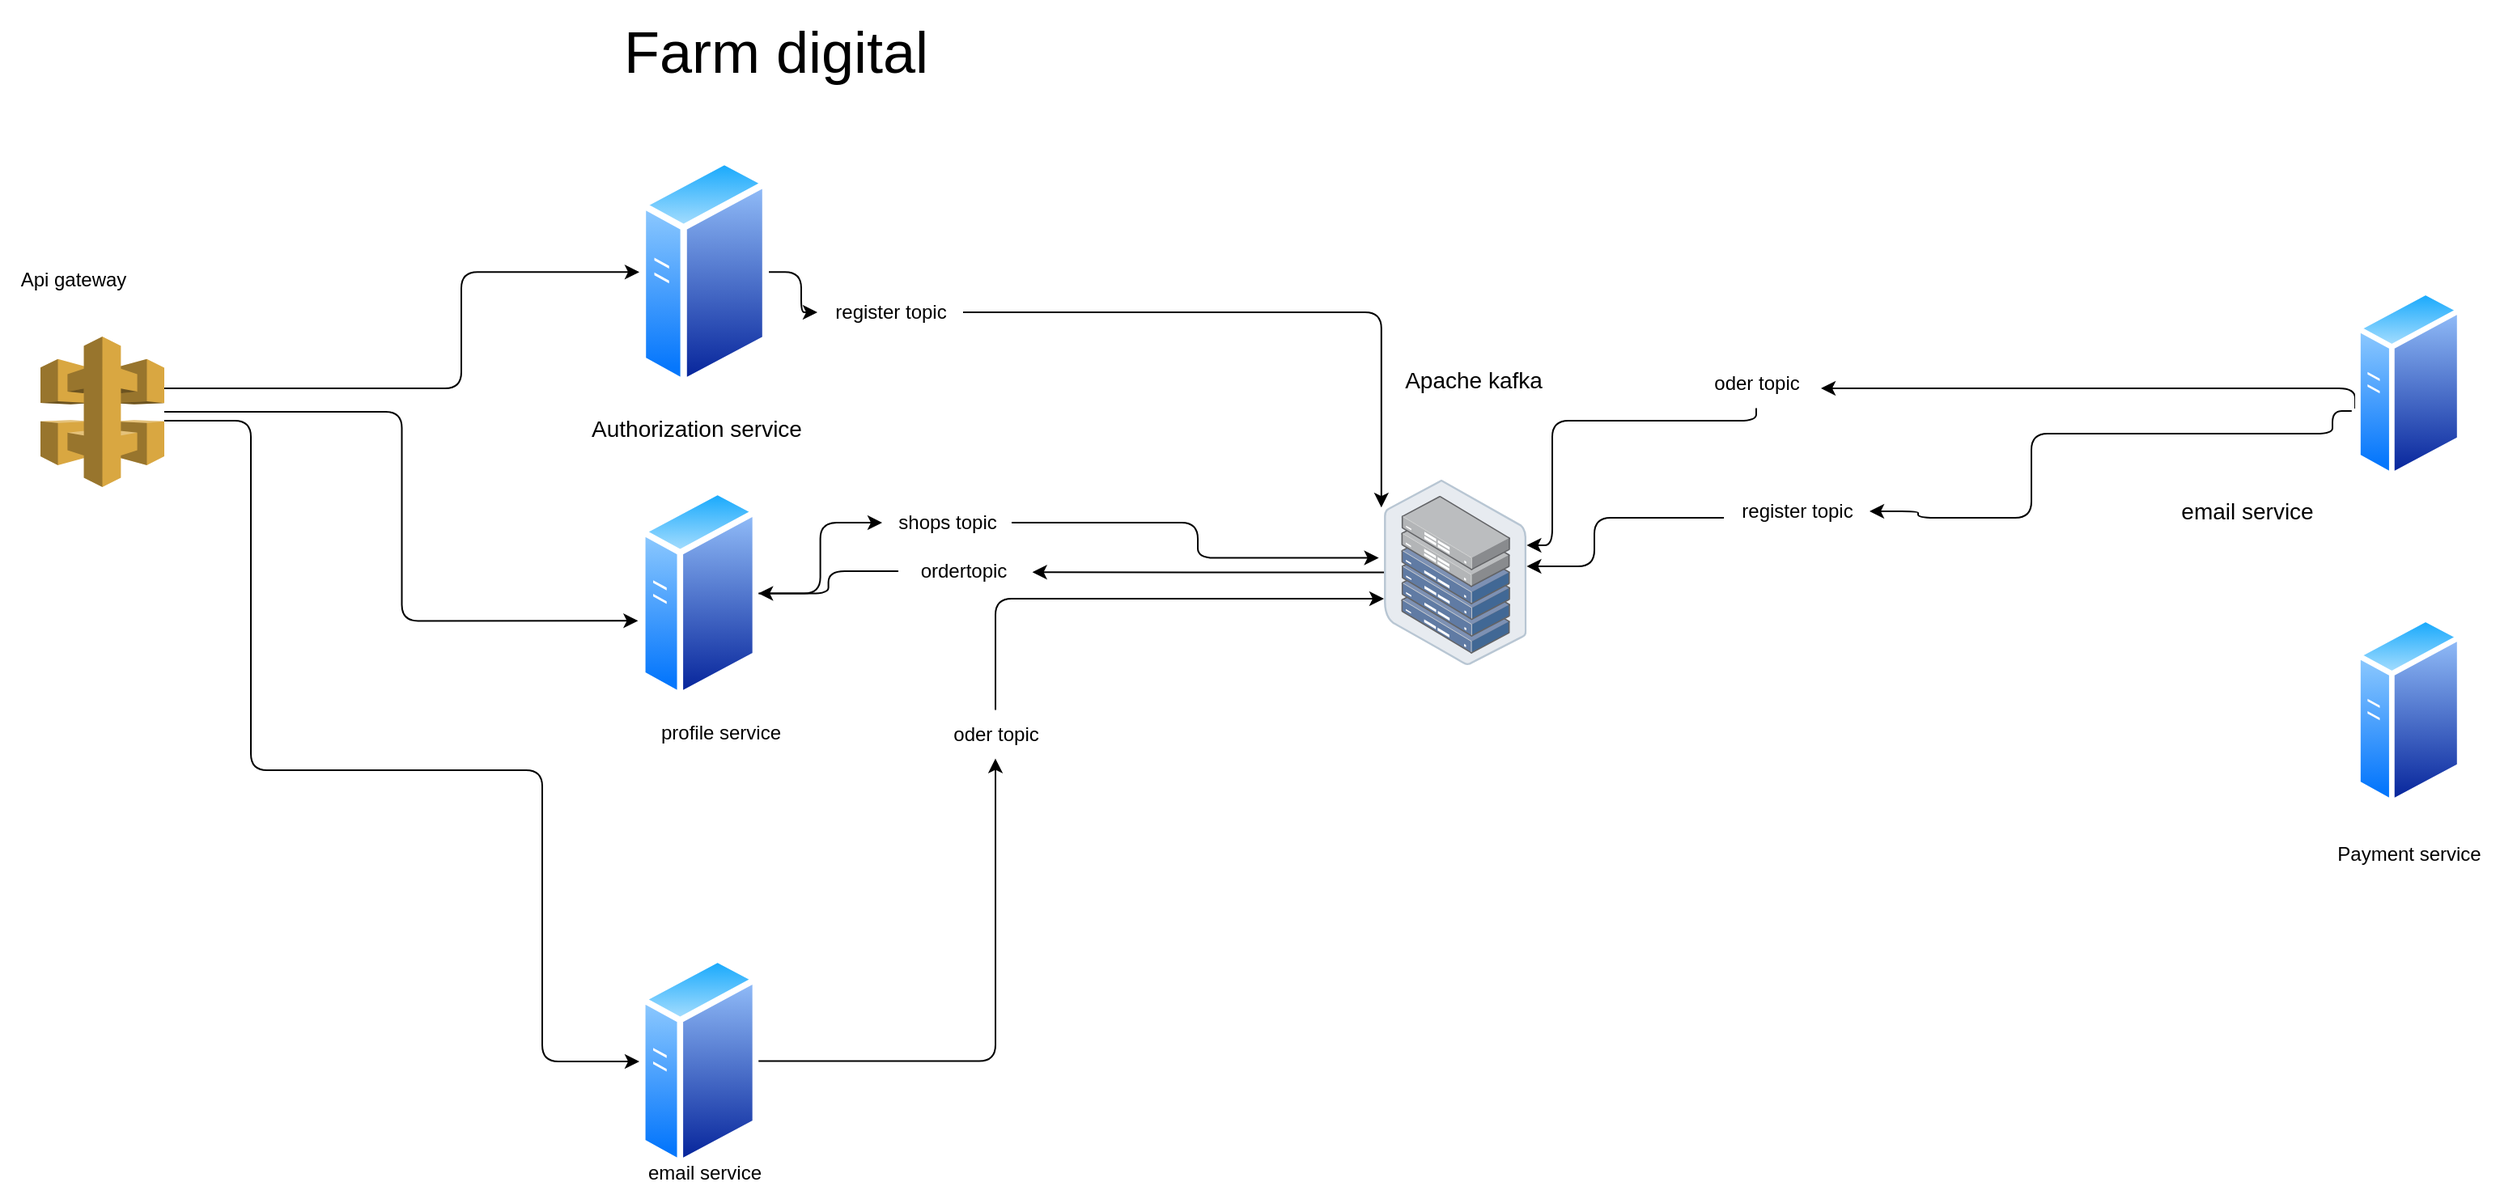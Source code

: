 <mxfile version="22.1.1" type="github">
  <diagram id="C5RBs43oDa-KdzZeNtuy" name="Basic Sysytem design">
    <mxGraphModel dx="1290" dy="1770" grid="1" gridSize="10" guides="1" tooltips="1" connect="1" arrows="1" fold="1" page="1" pageScale="1" pageWidth="827" pageHeight="1169" background="#00000" math="0" shadow="0">
      <root>
        <mxCell id="WIyWlLk6GJQsqaUBKTNV-0" />
        <mxCell id="WIyWlLk6GJQsqaUBKTNV-1" parent="WIyWlLk6GJQsqaUBKTNV-0" />
        <mxCell id="t5rr6aU1e4dXlaeN4tm4-1" value="&lt;font style=&quot;font-size: 36px;&quot;&gt;Farm digital&lt;/font&gt;" style="text;strokeColor=none;align=center;fillColor=none;html=1;verticalAlign=middle;whiteSpace=wrap;rounded=1;" parent="WIyWlLk6GJQsqaUBKTNV-1" vertex="1">
          <mxGeometry x="360" y="-10" width="369" height="63.2" as="geometry" />
        </mxCell>
        <mxCell id="7t_R3RJd9YNLqy_qNhjG-2" value="" style="edgeStyle=orthogonalEdgeStyle;rounded=1;orthogonalLoop=1;jettySize=auto;html=1;" parent="WIyWlLk6GJQsqaUBKTNV-1" source="7t_R3RJd9YNLqy_qNhjG-0" target="7t_R3RJd9YNLqy_qNhjG-9" edge="1">
          <mxGeometry relative="1" as="geometry">
            <mxPoint x="340" y="213.5" as="targetPoint" />
            <Array as="points">
              <mxPoint x="350" y="230" />
            </Array>
          </mxGeometry>
        </mxCell>
        <mxCell id="7t_R3RJd9YNLqy_qNhjG-33" value="" style="edgeStyle=orthogonalEdgeStyle;rounded=1;orthogonalLoop=1;jettySize=auto;html=1;" parent="WIyWlLk6GJQsqaUBKTNV-1" source="7t_R3RJd9YNLqy_qNhjG-0" target="7t_R3RJd9YNLqy_qNhjG-30" edge="1">
          <mxGeometry relative="1" as="geometry">
            <mxPoint x="400" y="490" as="targetPoint" />
            <Array as="points">
              <mxPoint x="220" y="250" />
              <mxPoint x="220" y="466" />
              <mxPoint x="400" y="466" />
              <mxPoint x="400" y="646" />
            </Array>
          </mxGeometry>
        </mxCell>
        <mxCell id="7t_R3RJd9YNLqy_qNhjG-50" value="" style="edgeStyle=orthogonalEdgeStyle;rounded=1;orthogonalLoop=1;jettySize=auto;html=1;entryX=-0.011;entryY=0.629;entryDx=0;entryDy=0;entryPerimeter=0;" parent="WIyWlLk6GJQsqaUBKTNV-1" source="7t_R3RJd9YNLqy_qNhjG-0" target="7t_R3RJd9YNLqy_qNhjG-16" edge="1">
          <mxGeometry relative="1" as="geometry">
            <mxPoint x="246.5" y="244.5" as="targetPoint" />
          </mxGeometry>
        </mxCell>
        <mxCell id="7t_R3RJd9YNLqy_qNhjG-0" value="" style="outlineConnect=0;dashed=0;verticalLabelPosition=bottom;verticalAlign=top;align=center;html=1;shape=mxgraph.aws3.api_gateway;fillColor=#D9A741;gradientColor=none;rounded=1;" parent="WIyWlLk6GJQsqaUBKTNV-1" vertex="1">
          <mxGeometry x="90" y="198" width="76.5" height="93" as="geometry" />
        </mxCell>
        <mxCell id="7t_R3RJd9YNLqy_qNhjG-67" value="" style="edgeStyle=orthogonalEdgeStyle;rounded=1;orthogonalLoop=1;jettySize=auto;html=1;entryX=1.035;entryY=0.52;entryDx=0;entryDy=0;entryPerimeter=0;" parent="WIyWlLk6GJQsqaUBKTNV-1" source="7t_R3RJd9YNLqy_qNhjG-7" target="7t_R3RJd9YNLqy_qNhjG-68" edge="1">
          <mxGeometry relative="1" as="geometry">
            <mxPoint x="740" y="340" as="targetPoint" />
          </mxGeometry>
        </mxCell>
        <mxCell id="7t_R3RJd9YNLqy_qNhjG-7" value="" style="image;points=[];aspect=fixed;html=1;align=center;shadow=0;dashed=0;image=img/lib/allied_telesis/storage/Datacenter_Server_Half_Rack_ToR.svg;rounded=1;" parent="WIyWlLk6GJQsqaUBKTNV-1" vertex="1">
          <mxGeometry x="920" y="286.4" width="88.2" height="114.6" as="geometry" />
        </mxCell>
        <mxCell id="7t_R3RJd9YNLqy_qNhjG-8" value="&lt;font style=&quot;font-size: 14px;&quot;&gt;Apache kafka&lt;/font&gt;" style="text;html=1;align=center;verticalAlign=middle;resizable=0;points=[];autosize=1;strokeColor=none;fillColor=none;rounded=1;" parent="WIyWlLk6GJQsqaUBKTNV-1" vertex="1">
          <mxGeometry x="920" y="210" width="110" height="30" as="geometry" />
        </mxCell>
        <mxCell id="7t_R3RJd9YNLqy_qNhjG-37" value="" style="edgeStyle=orthogonalEdgeStyle;rounded=1;orthogonalLoop=1;jettySize=auto;html=1;" parent="WIyWlLk6GJQsqaUBKTNV-1" source="7t_R3RJd9YNLqy_qNhjG-9" target="7t_R3RJd9YNLqy_qNhjG-22" edge="1">
          <mxGeometry relative="1" as="geometry" />
        </mxCell>
        <mxCell id="7t_R3RJd9YNLqy_qNhjG-9" value="" style="image;aspect=fixed;perimeter=ellipsePerimeter;html=1;align=center;shadow=0;dashed=0;spacingTop=3;image=img/lib/active_directory/generic_server.svg;rounded=1;" parent="WIyWlLk6GJQsqaUBKTNV-1" vertex="1">
          <mxGeometry x="460" y="86.65" width="80" height="142.85" as="geometry" />
        </mxCell>
        <mxCell id="7t_R3RJd9YNLqy_qNhjG-10" value="&lt;font style=&quot;font-size: 14px;&quot;&gt;Authorization &lt;font style=&quot;&quot;&gt;service&lt;/font&gt;&lt;/font&gt;" style="text;html=1;align=center;verticalAlign=middle;resizable=0;points=[];autosize=1;strokeColor=none;fillColor=none;rounded=1;" parent="WIyWlLk6GJQsqaUBKTNV-1" vertex="1">
          <mxGeometry x="420" y="240" width="150" height="30" as="geometry" />
        </mxCell>
        <mxCell id="7t_R3RJd9YNLqy_qNhjG-45" value="" style="edgeStyle=orthogonalEdgeStyle;rounded=1;orthogonalLoop=1;jettySize=auto;html=1;" parent="WIyWlLk6GJQsqaUBKTNV-1" target="7t_R3RJd9YNLqy_qNhjG-47" edge="1">
          <mxGeometry relative="1" as="geometry">
            <mxPoint x="1520.037" y="242.5" as="sourcePoint" />
            <mxPoint x="1112.4" y="256.01" as="targetPoint" />
            <Array as="points">
              <mxPoint x="1520" y="230" />
              <mxPoint x="1132" y="230" />
              <mxPoint x="1132" y="230" />
              <mxPoint x="1112" y="230" />
              <mxPoint x="1112" y="227" />
            </Array>
          </mxGeometry>
        </mxCell>
        <mxCell id="7t_R3RJd9YNLqy_qNhjG-13" value="" style="image;aspect=fixed;perimeter=ellipsePerimeter;html=1;align=center;shadow=0;dashed=0;spacingTop=3;image=img/lib/active_directory/generic_server.svg;rounded=1;" parent="WIyWlLk6GJQsqaUBKTNV-1" vertex="1">
          <mxGeometry x="1520" y="168.0" width="66.3" height="118.4" as="geometry" />
        </mxCell>
        <mxCell id="7t_R3RJd9YNLqy_qNhjG-15" value="&lt;span style=&quot;font-size: 14px;&quot;&gt;email service&lt;/span&gt;" style="text;html=1;align=center;verticalAlign=middle;resizable=0;points=[];autosize=1;strokeColor=none;fillColor=none;rounded=1;" parent="WIyWlLk6GJQsqaUBKTNV-1" vertex="1">
          <mxGeometry x="1398.15" y="291" width="110" height="30" as="geometry" />
        </mxCell>
        <mxCell id="7t_R3RJd9YNLqy_qNhjG-54" value="" style="edgeStyle=orthogonalEdgeStyle;rounded=1;orthogonalLoop=1;jettySize=auto;html=1;" parent="WIyWlLk6GJQsqaUBKTNV-1" source="7t_R3RJd9YNLqy_qNhjG-16" target="7t_R3RJd9YNLqy_qNhjG-53" edge="1">
          <mxGeometry relative="1" as="geometry" />
        </mxCell>
        <mxCell id="7t_R3RJd9YNLqy_qNhjG-16" value="" style="image;aspect=fixed;perimeter=ellipsePerimeter;html=1;align=center;shadow=0;dashed=0;spacingTop=3;image=img/lib/active_directory/generic_server.svg;rounded=1;" parent="WIyWlLk6GJQsqaUBKTNV-1" vertex="1">
          <mxGeometry x="460" y="291" width="73.6" height="131.43" as="geometry" />
        </mxCell>
        <mxCell id="7t_R3RJd9YNLqy_qNhjG-43" value="" style="edgeStyle=orthogonalEdgeStyle;rounded=1;orthogonalLoop=1;jettySize=auto;html=1;" parent="WIyWlLk6GJQsqaUBKTNV-1" source="7t_R3RJd9YNLqy_qNhjG-19" target="7t_R3RJd9YNLqy_qNhjG-7" edge="1">
          <mxGeometry relative="1" as="geometry">
            <Array as="points">
              <mxPoint x="1050" y="310" />
              <mxPoint x="1050" y="340" />
            </Array>
          </mxGeometry>
        </mxCell>
        <mxCell id="7t_R3RJd9YNLqy_qNhjG-48" value="" style="edgeStyle=orthogonalEdgeStyle;rounded=1;orthogonalLoop=1;jettySize=auto;html=1;exitX=-0.032;exitY=0.642;exitDx=0;exitDy=0;exitPerimeter=0;" parent="WIyWlLk6GJQsqaUBKTNV-1" source="7t_R3RJd9YNLqy_qNhjG-13" target="7t_R3RJd9YNLqy_qNhjG-19" edge="1">
          <mxGeometry relative="1" as="geometry">
            <mxPoint x="1454.13" y="257.5" as="sourcePoint" />
            <mxPoint x="1230" y="357.5" as="targetPoint" />
            <Array as="points">
              <mxPoint x="1506" y="258" />
              <mxPoint x="1320" y="258" />
              <mxPoint x="1320" y="310" />
              <mxPoint x="1250" y="310" />
              <mxPoint x="1250" y="306" />
            </Array>
          </mxGeometry>
        </mxCell>
        <mxCell id="7t_R3RJd9YNLqy_qNhjG-19" value="register topic" style="text;html=1;align=center;verticalAlign=middle;resizable=0;points=[];autosize=1;strokeColor=none;fillColor=none;rounded=1;" parent="WIyWlLk6GJQsqaUBKTNV-1" vertex="1">
          <mxGeometry x="1130" y="291" width="90" height="30" as="geometry" />
        </mxCell>
        <mxCell id="7t_R3RJd9YNLqy_qNhjG-51" value="" style="edgeStyle=orthogonalEdgeStyle;rounded=1;orthogonalLoop=1;jettySize=auto;html=1;entryX=-0.018;entryY=0.15;entryDx=0;entryDy=0;entryPerimeter=0;" parent="WIyWlLk6GJQsqaUBKTNV-1" source="7t_R3RJd9YNLqy_qNhjG-22" target="7t_R3RJd9YNLqy_qNhjG-7" edge="1">
          <mxGeometry relative="1" as="geometry">
            <mxPoint x="820" y="175" as="targetPoint" />
          </mxGeometry>
        </mxCell>
        <mxCell id="7t_R3RJd9YNLqy_qNhjG-22" value="register topic" style="text;html=1;align=center;verticalAlign=middle;resizable=0;points=[];autosize=1;strokeColor=none;fillColor=none;rounded=1;" parent="WIyWlLk6GJQsqaUBKTNV-1" vertex="1">
          <mxGeometry x="570" y="168" width="90" height="30" as="geometry" />
        </mxCell>
        <mxCell id="7t_R3RJd9YNLqy_qNhjG-40" value="" style="edgeStyle=orthogonalEdgeStyle;rounded=1;orthogonalLoop=1;jettySize=auto;html=1;" parent="WIyWlLk6GJQsqaUBKTNV-1" source="7t_R3RJd9YNLqy_qNhjG-30" target="7t_R3RJd9YNLqy_qNhjG-35" edge="1">
          <mxGeometry relative="1" as="geometry">
            <mxPoint x="567.6" y="445.715" as="targetPoint" />
          </mxGeometry>
        </mxCell>
        <mxCell id="7t_R3RJd9YNLqy_qNhjG-30" value="" style="image;aspect=fixed;perimeter=ellipsePerimeter;html=1;align=center;shadow=0;dashed=0;spacingTop=3;image=img/lib/active_directory/generic_server.svg;rounded=1;" parent="WIyWlLk6GJQsqaUBKTNV-1" vertex="1">
          <mxGeometry x="460" y="580" width="73.6" height="131.43" as="geometry" />
        </mxCell>
        <mxCell id="7t_R3RJd9YNLqy_qNhjG-31" value="email service" style="text;html=1;align=center;verticalAlign=middle;resizable=0;points=[];autosize=1;strokeColor=none;fillColor=none;rounded=1;" parent="WIyWlLk6GJQsqaUBKTNV-1" vertex="1">
          <mxGeometry x="455" y="700" width="90" height="30" as="geometry" />
        </mxCell>
        <mxCell id="7t_R3RJd9YNLqy_qNhjG-41" value="" style="edgeStyle=orthogonalEdgeStyle;rounded=1;orthogonalLoop=1;jettySize=auto;html=1;" parent="WIyWlLk6GJQsqaUBKTNV-1" source="7t_R3RJd9YNLqy_qNhjG-35" target="7t_R3RJd9YNLqy_qNhjG-7" edge="1">
          <mxGeometry relative="1" as="geometry">
            <mxPoint x="660" y="328" as="targetPoint" />
            <Array as="points">
              <mxPoint x="680" y="360" />
            </Array>
          </mxGeometry>
        </mxCell>
        <mxCell id="7t_R3RJd9YNLqy_qNhjG-35" value="oder topic" style="text;html=1;align=center;verticalAlign=middle;resizable=0;points=[];autosize=1;strokeColor=none;fillColor=none;rounded=1;" parent="WIyWlLk6GJQsqaUBKTNV-1" vertex="1">
          <mxGeometry x="640" y="428.8" width="80" height="30" as="geometry" />
        </mxCell>
        <mxCell id="7t_R3RJd9YNLqy_qNhjG-49" value="" style="edgeStyle=orthogonalEdgeStyle;rounded=1;orthogonalLoop=1;jettySize=auto;html=1;" parent="WIyWlLk6GJQsqaUBKTNV-1" source="7t_R3RJd9YNLqy_qNhjG-47" target="7t_R3RJd9YNLqy_qNhjG-7" edge="1">
          <mxGeometry relative="1" as="geometry">
            <Array as="points">
              <mxPoint x="1024" y="250" />
              <mxPoint x="1024" y="327" />
            </Array>
          </mxGeometry>
        </mxCell>
        <mxCell id="7t_R3RJd9YNLqy_qNhjG-47" value="oder topic" style="text;html=1;align=center;verticalAlign=middle;resizable=0;points=[];autosize=1;strokeColor=none;fillColor=none;rounded=1;" parent="WIyWlLk6GJQsqaUBKTNV-1" vertex="1">
          <mxGeometry x="1110" y="212.2" width="80" height="30" as="geometry" />
        </mxCell>
        <mxCell id="7t_R3RJd9YNLqy_qNhjG-55" value="" style="edgeStyle=orthogonalEdgeStyle;rounded=1;orthogonalLoop=1;jettySize=auto;html=1;entryX=-0.036;entryY=0.422;entryDx=0;entryDy=0;entryPerimeter=0;" parent="WIyWlLk6GJQsqaUBKTNV-1" source="7t_R3RJd9YNLqy_qNhjG-53" target="7t_R3RJd9YNLqy_qNhjG-7" edge="1">
          <mxGeometry relative="1" as="geometry">
            <mxPoint x="770" y="313" as="targetPoint" />
          </mxGeometry>
        </mxCell>
        <mxCell id="7t_R3RJd9YNLqy_qNhjG-53" value="shops topic" style="text;html=1;align=center;verticalAlign=middle;resizable=0;points=[];autosize=1;strokeColor=none;fillColor=none;" parent="WIyWlLk6GJQsqaUBKTNV-1" vertex="1">
          <mxGeometry x="610" y="298" width="80" height="30" as="geometry" />
        </mxCell>
        <mxCell id="7t_R3RJd9YNLqy_qNhjG-56" value="" style="image;aspect=fixed;perimeter=ellipsePerimeter;html=1;align=center;shadow=0;dashed=0;spacingTop=3;image=img/lib/active_directory/generic_server.svg;rounded=1;" parent="WIyWlLk6GJQsqaUBKTNV-1" vertex="1">
          <mxGeometry x="1520" y="370" width="66.3" height="118.4" as="geometry" />
        </mxCell>
        <mxCell id="7t_R3RJd9YNLqy_qNhjG-57" value="Payment service" style="text;html=1;align=center;verticalAlign=middle;resizable=0;points=[];autosize=1;strokeColor=none;fillColor=none;" parent="WIyWlLk6GJQsqaUBKTNV-1" vertex="1">
          <mxGeometry x="1498.15" y="503" width="110" height="30" as="geometry" />
        </mxCell>
        <mxCell id="7t_R3RJd9YNLqy_qNhjG-66" value="Api gateway" style="text;html=1;align=center;verticalAlign=middle;resizable=0;points=[];autosize=1;strokeColor=none;fillColor=none;" parent="WIyWlLk6GJQsqaUBKTNV-1" vertex="1">
          <mxGeometry x="65" y="148" width="90" height="30" as="geometry" />
        </mxCell>
        <mxCell id="7t_R3RJd9YNLqy_qNhjG-69" value="" style="edgeStyle=orthogonalEdgeStyle;rounded=1;orthogonalLoop=1;jettySize=auto;html=1;" parent="WIyWlLk6GJQsqaUBKTNV-1" source="7t_R3RJd9YNLqy_qNhjG-68" target="7t_R3RJd9YNLqy_qNhjG-16" edge="1">
          <mxGeometry relative="1" as="geometry" />
        </mxCell>
        <mxCell id="7t_R3RJd9YNLqy_qNhjG-68" value="ordertopic" style="text;html=1;align=center;verticalAlign=middle;resizable=0;points=[];autosize=1;strokeColor=none;fillColor=none;" parent="WIyWlLk6GJQsqaUBKTNV-1" vertex="1">
          <mxGeometry x="620" y="328" width="80" height="30" as="geometry" />
        </mxCell>
        <mxCell id="eq6KfslQI2qvmDDUqcne-0" value="profile service" style="text;html=1;align=center;verticalAlign=middle;resizable=0;points=[];autosize=1;strokeColor=none;fillColor=none;" vertex="1" parent="WIyWlLk6GJQsqaUBKTNV-1">
          <mxGeometry x="460" y="428" width="100" height="30" as="geometry" />
        </mxCell>
      </root>
    </mxGraphModel>
  </diagram>
</mxfile>
